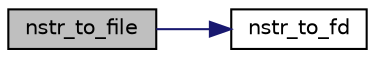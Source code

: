 digraph G
{
  edge [fontname="Helvetica",fontsize="10",labelfontname="Helvetica",labelfontsize="10"];
  node [fontname="Helvetica",fontsize="10",shape=record];
  rankdir=LR;
  Node1 [label="nstr_to_file",height=0.2,width=0.4,color="black", fillcolor="grey75", style="filled" fontcolor="black"];
  Node1 -> Node2 [color="midnightblue",fontsize="10",style="solid",fontname="Helvetica"];
  Node2 [label="nstr_to_fd",height=0.2,width=0.4,color="black", fillcolor="white", style="filled",URL="$group___n___s_t_r.html#gaf1ad6fe037290fd52fb91b89dd978b1f",tooltip="Write a N_STR content into a file."];
}
